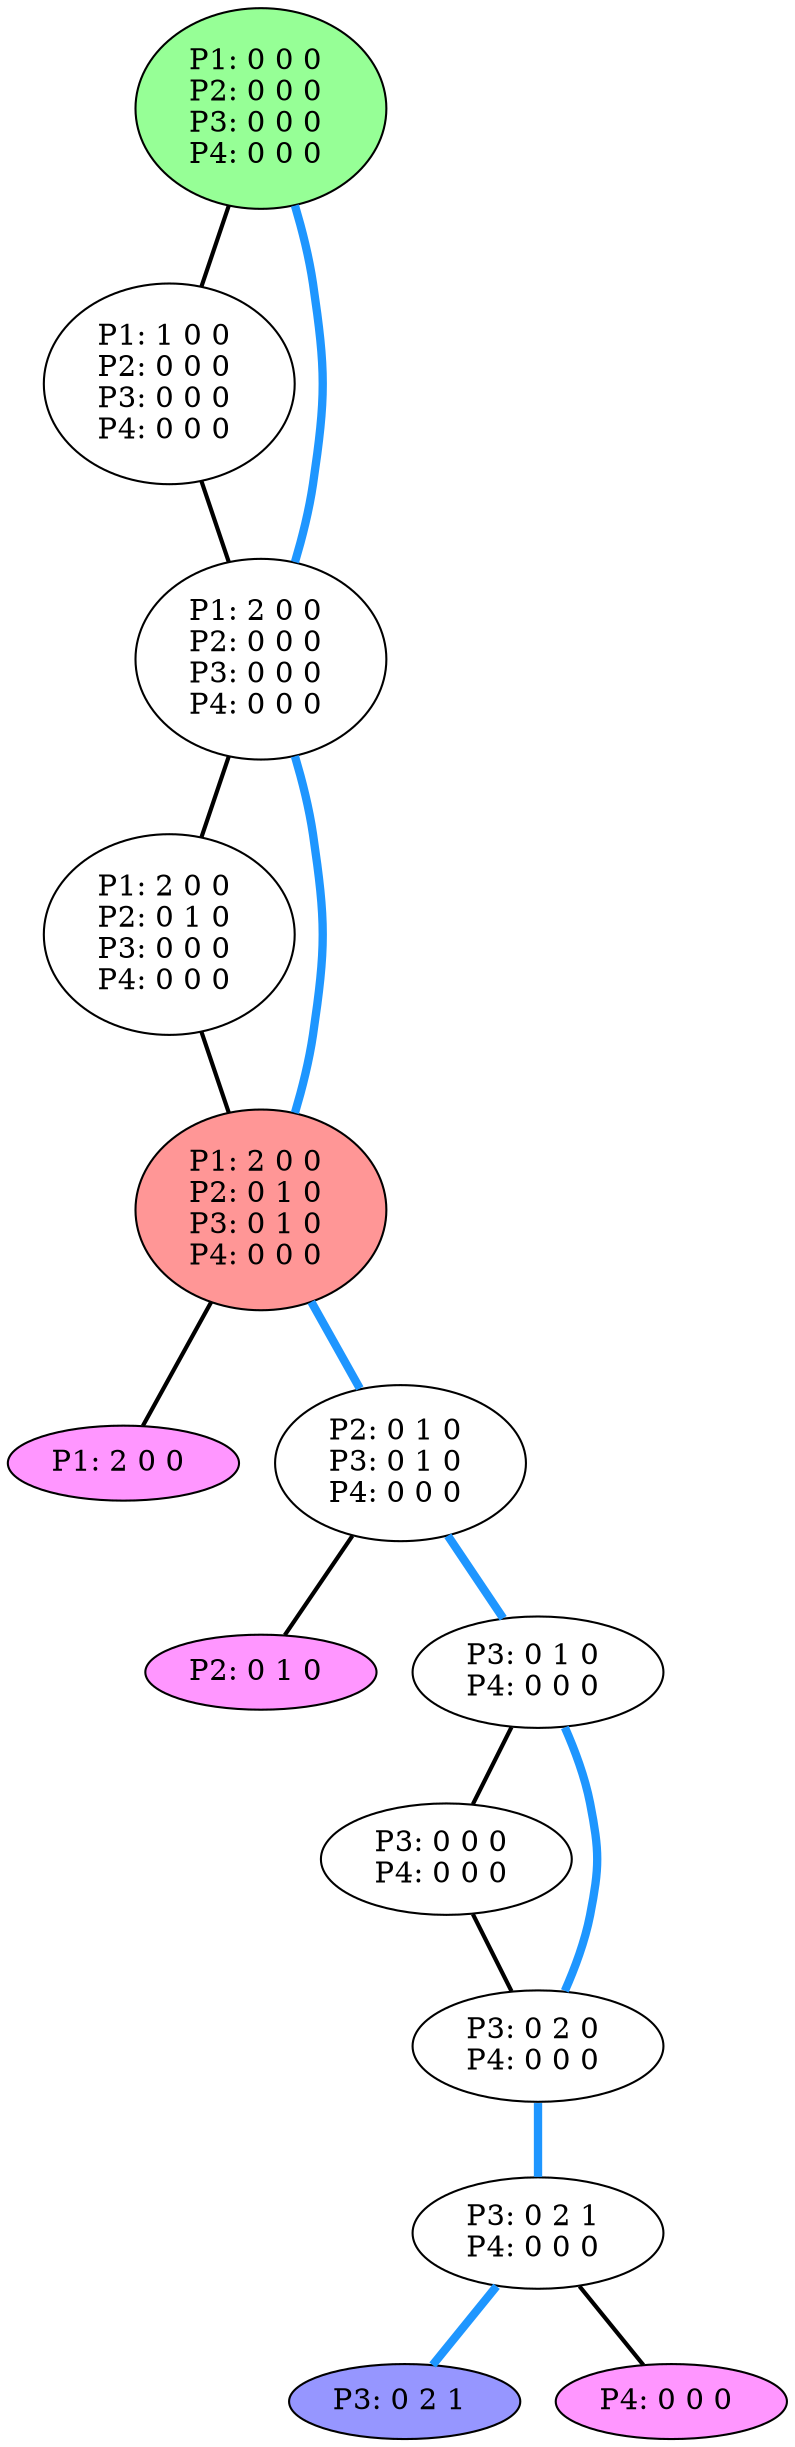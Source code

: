 graph G {
color = "black"
0 [label = "P1: 0 0 0 
P2: 0 0 0 
P3: 0 0 0 
P4: 0 0 0 
",  style="filled", fillcolor = "#96FF96"];
1 [label = "P1: 1 0 0 
P2: 0 0 0 
P3: 0 0 0 
P4: 0 0 0 
"];
2 [label = "P1: 2 0 0 
P2: 0 0 0 
P3: 0 0 0 
P4: 0 0 0 
"];
3 [label = "P1: 2 0 0 
P2: 0 1 0 
P3: 0 0 0 
P4: 0 0 0 
"];
4 [label = "P1: 2 0 0 
P2: 0 1 0 
P3: 0 1 0 
P4: 0 0 0 
",  style="filled", fillcolor = "#FF9696"];
5 [label = "P1: 2 0 0 
",  style="filled", fillcolor = "#FF96FF"];
6 [label = "P2: 0 1 0 
P3: 0 1 0 
P4: 0 0 0 
"];
7 [label = "P2: 0 1 0 
",  style="filled", fillcolor = "#FF96FF"];
8 [label = "P3: 0 1 0 
P4: 0 0 0 
"];
9 [label = "P3: 0 0 0 
P4: 0 0 0 
"];
10 [label = "P3: 0 2 0 
P4: 0 0 0 
"];
11 [label = "P3: 0 2 1 
P4: 0 0 0 
"];
12 [label = "P3: 0 2 1 
", style="filled", fillcolor = "#9696FF"];
13 [label = "P4: 0 0 0 
",  style="filled", fillcolor = "#FF96FF"];
edge [style=bold];
0 -- 1 [color=black];
0 -- 2 [color="#1E96FF", penwidth=4.0];

1 -- 2 [color=black];

2 -- 3 [color=black];
2 -- 4 [color="#1E96FF", penwidth=4.0];

3 -- 4 [color=black];

4 -- 6 [color="#1E96FF", penwidth=4.0];
4 -- 5 [color=black];

6 -- 8 [color="#1E96FF", penwidth=4.0];
6 -- 7 [color=black];

8 -- 9 [color=black];
8 -- 10 [color="#1E96FF", penwidth=4.0];

9 -- 10 [color=black];

10 -- 11 [color="#1E96FF", penwidth=4.0];

11 -- 13 [color=black];
11 -- 12 [color="#1E96FF", penwidth=4.0];

}

